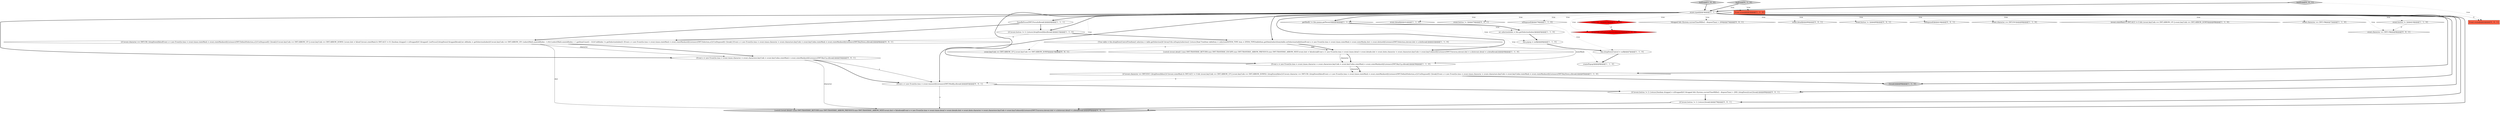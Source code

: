 digraph {
21 [style = filled, label = "event.character == SWT.CR@@@72@@@['1', '1', '0']", fillcolor = white, shape = diamond image = "AAA0AAABBB1BBB"];
30 [style = filled, label = "Event event@@@2@@@['0', '0', '1']", fillcolor = tomato, shape = box image = "AAA0AAABBB3BBB"];
2 [style = filled, label = "createPopup()@@@8@@@['1', '1', '0']", fillcolor = white, shape = ellipse image = "AAA0AAABBB1BBB"];
5 [style = filled, label = "{Tree table = this.dropDownControlTreeItem(( selection = table.getSelection()if (ArrayUtils.isEmpty(selection)) {return}final TreeItem tableItem = selection(0(ITEM_TYPE item = (ITEM_TYPE)tableItem.getData()select(item)table.setSelection(tableItem)Event e = new Event()e.time = event.timee.stateMask = event.stateMaske.doit = event.doitnotifyListeners(SWT.Selection,e)event.doit = e.doitbreak}@@@22@@@['1', '1', '0']", fillcolor = white, shape = ellipse image = "AAA0AAABBB1BBB"];
32 [style = filled, label = "{switch (event.detail) {case SWT.TRAVERSE_RETURN:case SWT.TRAVERSE_ARROW_PREVIOUS:case SWT.TRAVERSE_ARROW_NEXT:event.doit = falsebreakEvent e = new Event()e.time = event.timee.detail = event.detaile.doit = event.doite.character = event.charactere.keyCode = event.keyCodenotifyListeners(SWT.Traverse,e)event.doit = e.doitevent.detail = e.detailbreak}@@@85@@@['0', '0', '1']", fillcolor = lightgray, shape = ellipse image = "AAA0AAABBB3BBB"];
0 [style = filled, label = "int selectionIndex = this.getSelectionIndex()@@@5@@@['1', '1', '0']", fillcolor = white, shape = ellipse image = "AAA0AAABBB1BBB"];
20 [style = filled, label = "{Event e = new Event()e.time = event.timee.character = event.charactere.keyCode = event.keyCodee.stateMask = event.stateMasknotifyListeners(SWT.KeyUp,e)break}@@@56@@@['1', '1', '0']", fillcolor = white, shape = ellipse image = "AAA0AAABBB1BBB"];
17 [style = filled, label = "listEvent['1', '0', '0']", fillcolor = lightgray, shape = diamond image = "AAA0AAABBB1BBB"];
10 [style = filled, label = "{if (event.button != 1) {return}dropDown(false)break}@@@15@@@['1', '1', '0']", fillcolor = white, shape = ellipse image = "AAA0AAABBB1BBB"];
11 [style = filled, label = "getShell() != this.popup.getParent()@@@4@@@['1', '1', '0']", fillcolor = white, shape = diamond image = "AAA0AAABBB1BBB"];
23 [style = filled, label = "listEvent['0', '1', '0']", fillcolor = lightgray, shape = diamond image = "AAA0AAABBB2BBB"];
6 [style = filled, label = "this.popup = null@@@6@@@['1', '1', '0']", fillcolor = white, shape = ellipse image = "AAA0AAABBB1BBB"];
22 [style = filled, label = "ArrayUtils.isEmpty(selection)@@@25@@@['0', '1', '0']", fillcolor = red, shape = diamond image = "AAA1AAABBB2BBB"];
18 [style = filled, label = "event.type@@@3@@@['1', '1', '1']", fillcolor = white, shape = diamond image = "AAA0AAABBB1BBB"];
37 [style = filled, label = "{if (event.button != 1) {return}break}@@@79@@@['0', '0', '1']", fillcolor = white, shape = ellipse image = "AAA0AAABBB3BBB"];
27 [style = filled, label = "textEvent['0', '0', '1']", fillcolor = lightgray, shape = diamond image = "AAA0AAABBB3BBB"];
9 [style = filled, label = "event.detail@@@41@@@['1', '1', '0']", fillcolor = white, shape = diamond image = "AAA0AAABBB1BBB"];
1 [style = filled, label = "Event event@@@2@@@['1', '1', '0']", fillcolor = tomato, shape = box image = "AAA0AAABBB1BBB"];
19 [style = filled, label = "{handleFocus(SWT.FocusIn)break}@@@4@@@['1', '1', '1']", fillcolor = white, shape = ellipse image = "AAA0AAABBB1BBB"];
35 [style = filled, label = "event.button != 1@@@70@@@['0', '0', '1']", fillcolor = white, shape = diamond image = "AAA0AAABBB3BBB"];
34 [style = filled, label = "event.keyCode == SWT.ARROW_UP || event.keyCode == SWT.ARROW_DOWN@@@19@@@['0', '0', '1']", fillcolor = white, shape = diamond image = "AAA0AAABBB3BBB"];
4 [style = filled, label = "this.dropDownControl = null@@@7@@@['1', '1', '0']", fillcolor = white, shape = ellipse image = "AAA0AAABBB1BBB"];
36 [style = filled, label = "{if (event.character == SWT.CR) {dropDown(false)Event e = new Event()e.time = event.timee.stateMask = event.stateMasknotifyListeners(SWT.DefaultSelection,e)}if (isDisposed()) {break}if (event.keyCode == SWT.ARROW_UP || event.keyCode == SWT.ARROW_DOWN) {event.doit = falseif ((event.stateMask & SWT.ALT) != 0) {boolean dropped = isDropped()if (!dropped) {setFocus()}dropDown(!dropped)break}int oldIndex = getSelectionIndex()if (event.keyCode == SWT.ARROW_UP) {select(Math.max(oldIndex - 1,0))}{select(Math.min(oldIndex + 1,getItemCount() - 1))}if (oldIndex != getSelectionIndex()) {Event e = new Event()e.time = event.timee.stateMask = event.stateMasknotifyListeners(SWT.Selection,e)}if (isDisposed()) {break}}Event e = new Event()e.time = event.timee.character = event.charactere.keyCode = event.keyCodee.stateMask = event.stateMasknotifyListeners(SWT.KeyDown,e)break}@@@8@@@['0', '0', '1']", fillcolor = white, shape = ellipse image = "AAA0AAABBB3BBB"];
15 [style = filled, label = "isDisposed()@@@79@@@['1', '1', '0']", fillcolor = white, shape = diamond image = "AAA0AAABBB1BBB"];
26 [style = filled, label = "event.character == SWT.CR@@@9@@@['0', '0', '1']", fillcolor = white, shape = diamond image = "AAA0AAABBB3BBB"];
28 [style = filled, label = "!dropped && (System.currentTimeMillis() - disposeTime) > 200@@@74@@@['0', '0', '1']", fillcolor = white, shape = diamond image = "AAA0AAABBB3BBB"];
16 [style = filled, label = "event.button != 1@@@16@@@['1', '1', '0']", fillcolor = white, shape = diamond image = "AAA0AAABBB1BBB"];
38 [style = filled, label = "event.detail@@@86@@@['0', '0', '1']", fillcolor = white, shape = diamond image = "AAA0AAABBB3BBB"];
33 [style = filled, label = "event.button != 1@@@80@@@['0', '0', '1']", fillcolor = white, shape = diamond image = "AAA0AAABBB3BBB"];
29 [style = filled, label = "{Event e = new Event()e.time = event.timee.character = event.charactere.keyCode = event.keyCodee.stateMask = event.stateMasknotifyListeners(SWT.KeyUp,e)break}@@@54@@@['0', '0', '1']", fillcolor = white, shape = ellipse image = "AAA0AAABBB3BBB"];
12 [style = filled, label = "{switch (event.detail) {case SWT.TRAVERSE_RETURN:case SWT.TRAVERSE_ESCAPE:case SWT.TRAVERSE_ARROW_PREVIOUS:case SWT.TRAVERSE_ARROW_NEXT:event.doit = falsebreakEvent e = new Event()e.time = event.timee.detail = event.detaile.doit = event.doite.character = event.charactere.keyCode = event.keyCodenotifyListeners(SWT.Traverse,e)event.doit = e.doitevent.detail = e.detailbreak}@@@40@@@['1', '1', '0']", fillcolor = white, shape = ellipse image = "AAA0AAABBB1BBB"];
25 [style = filled, label = "{if (event.button != 1) {return}boolean dropped = isDropped()if (!dropped && (System.currentTimeMillis() - disposeTime) > 200) {dropDown(true)}break}@@@69@@@['0', '0', '1']", fillcolor = white, shape = ellipse image = "AAA0AAABBB3BBB"];
7 [style = filled, label = "{if (event.character == SWT.ESC) {dropDown(false)}if ((event.stateMask & SWT.ALT) != 0 && (event.keyCode == SWT.ARROW_UP || event.keyCode == SWT.ARROW_DOWN)) {dropDown(false)}if (event.character == SWT.CR) {dropDown(false)Event e = new Event()e.time = event.timee.stateMask = event.stateMasknotifyListeners(SWT.DefaultSelection,e)}if (isDisposed()) {break}Event e = new Event()e.time = event.timee.character = event.charactere.keyCode = event.keyCodee.stateMask = event.stateMasknotifyListeners(SWT.KeyDown,e)break}@@@65@@@['1', '1', '0']", fillcolor = white, shape = ellipse image = "AAA0AAABBB1BBB"];
3 [style = filled, label = "index == -1@@@25@@@['1', '0', '0']", fillcolor = red, shape = diamond image = "AAA1AAABBB1BBB"];
8 [style = filled, label = "{break}@@@90@@@['1', '1', '0']", fillcolor = lightgray, shape = ellipse image = "AAA0AAABBB1BBB"];
24 [style = filled, label = "isDisposed()@@@16@@@['0', '0', '1']", fillcolor = white, shape = diamond image = "AAA0AAABBB3BBB"];
31 [style = filled, label = "{Event e = new Event()e.time = event.timenotifyListeners(SWT.Modify,e)break}@@@63@@@['0', '0', '1']", fillcolor = white, shape = ellipse image = "AAA0AAABBB3BBB"];
13 [style = filled, label = "event.character == SWT.ESC@@@66@@@['1', '1', '0']", fillcolor = white, shape = diamond image = "AAA0AAABBB1BBB"];
14 [style = filled, label = "(event.stateMask & SWT.ALT) != 0 && (event.keyCode == SWT.ARROW_UP || event.keyCode == SWT.ARROW_DOWN)@@@69@@@['1', '1', '0']", fillcolor = white, shape = diamond image = "AAA0AAABBB1BBB"];
18->37 [style = bold, label=""];
18->31 [style = bold, label=""];
27->18 [style = bold, label=""];
18->35 [style = dotted, label="true"];
31->25 [style = bold, label=""];
7->31 [style = dashed, label="0"];
18->16 [style = dotted, label="true"];
0->6 [style = bold, label=""];
10->36 [style = dashed, label="0"];
36->29 [style = bold, label=""];
18->33 [style = dotted, label="true"];
17->1 [style = dotted, label="true"];
20->7 [style = solid, label="character"];
1->30 [style = dashed, label="0"];
29->31 [style = bold, label=""];
18->11 [style = bold, label=""];
18->24 [style = dotted, label="true"];
18->15 [style = dotted, label="true"];
18->21 [style = dotted, label="true"];
18->19 [style = bold, label=""];
18->12 [style = bold, label=""];
12->20 [style = bold, label=""];
19->10 [style = bold, label=""];
18->36 [style = bold, label=""];
19->36 [style = bold, label=""];
5->12 [style = solid, label="doit"];
4->2 [style = bold, label=""];
11->4 [style = dotted, label="true"];
18->38 [style = dotted, label="true"];
3->22 [style = dashed, label="0"];
12->20 [style = solid, label="character"];
7->8 [style = bold, label=""];
18->14 [style = dotted, label="true"];
5->34 [style = dashed, label="0"];
18->34 [style = dotted, label="true"];
16->26 [style = dashed, label="0"];
6->4 [style = bold, label=""];
18->11 [style = dotted, label="true"];
27->30 [style = dotted, label="true"];
18->20 [style = bold, label=""];
11->2 [style = dotted, label="true"];
23->1 [style = dotted, label="true"];
11->0 [style = bold, label=""];
18->29 [style = bold, label=""];
10->5 [style = bold, label=""];
18->10 [style = bold, label=""];
5->12 [style = bold, label=""];
25->37 [style = bold, label=""];
18->26 [style = dotted, label="true"];
11->6 [style = dotted, label="true"];
18->28 [style = dotted, label="true"];
18->5 [style = bold, label=""];
11->0 [style = dotted, label="true"];
29->31 [style = solid, label="e"];
18->3 [style = dotted, label="true"];
18->9 [style = dotted, label="true"];
18->25 [style = bold, label=""];
18->32 [style = bold, label=""];
37->32 [style = bold, label=""];
5->20 [style = solid, label="stateMask"];
36->32 [style = solid, label="doit"];
29->32 [style = solid, label="character"];
18->8 [style = bold, label=""];
20->7 [style = bold, label=""];
18->7 [style = bold, label=""];
36->29 [style = solid, label="character"];
31->32 [style = solid, label="e"];
23->18 [style = bold, label=""];
17->18 [style = bold, label=""];
18->13 [style = dotted, label="true"];
18->22 [style = dotted, label="true"];
}

